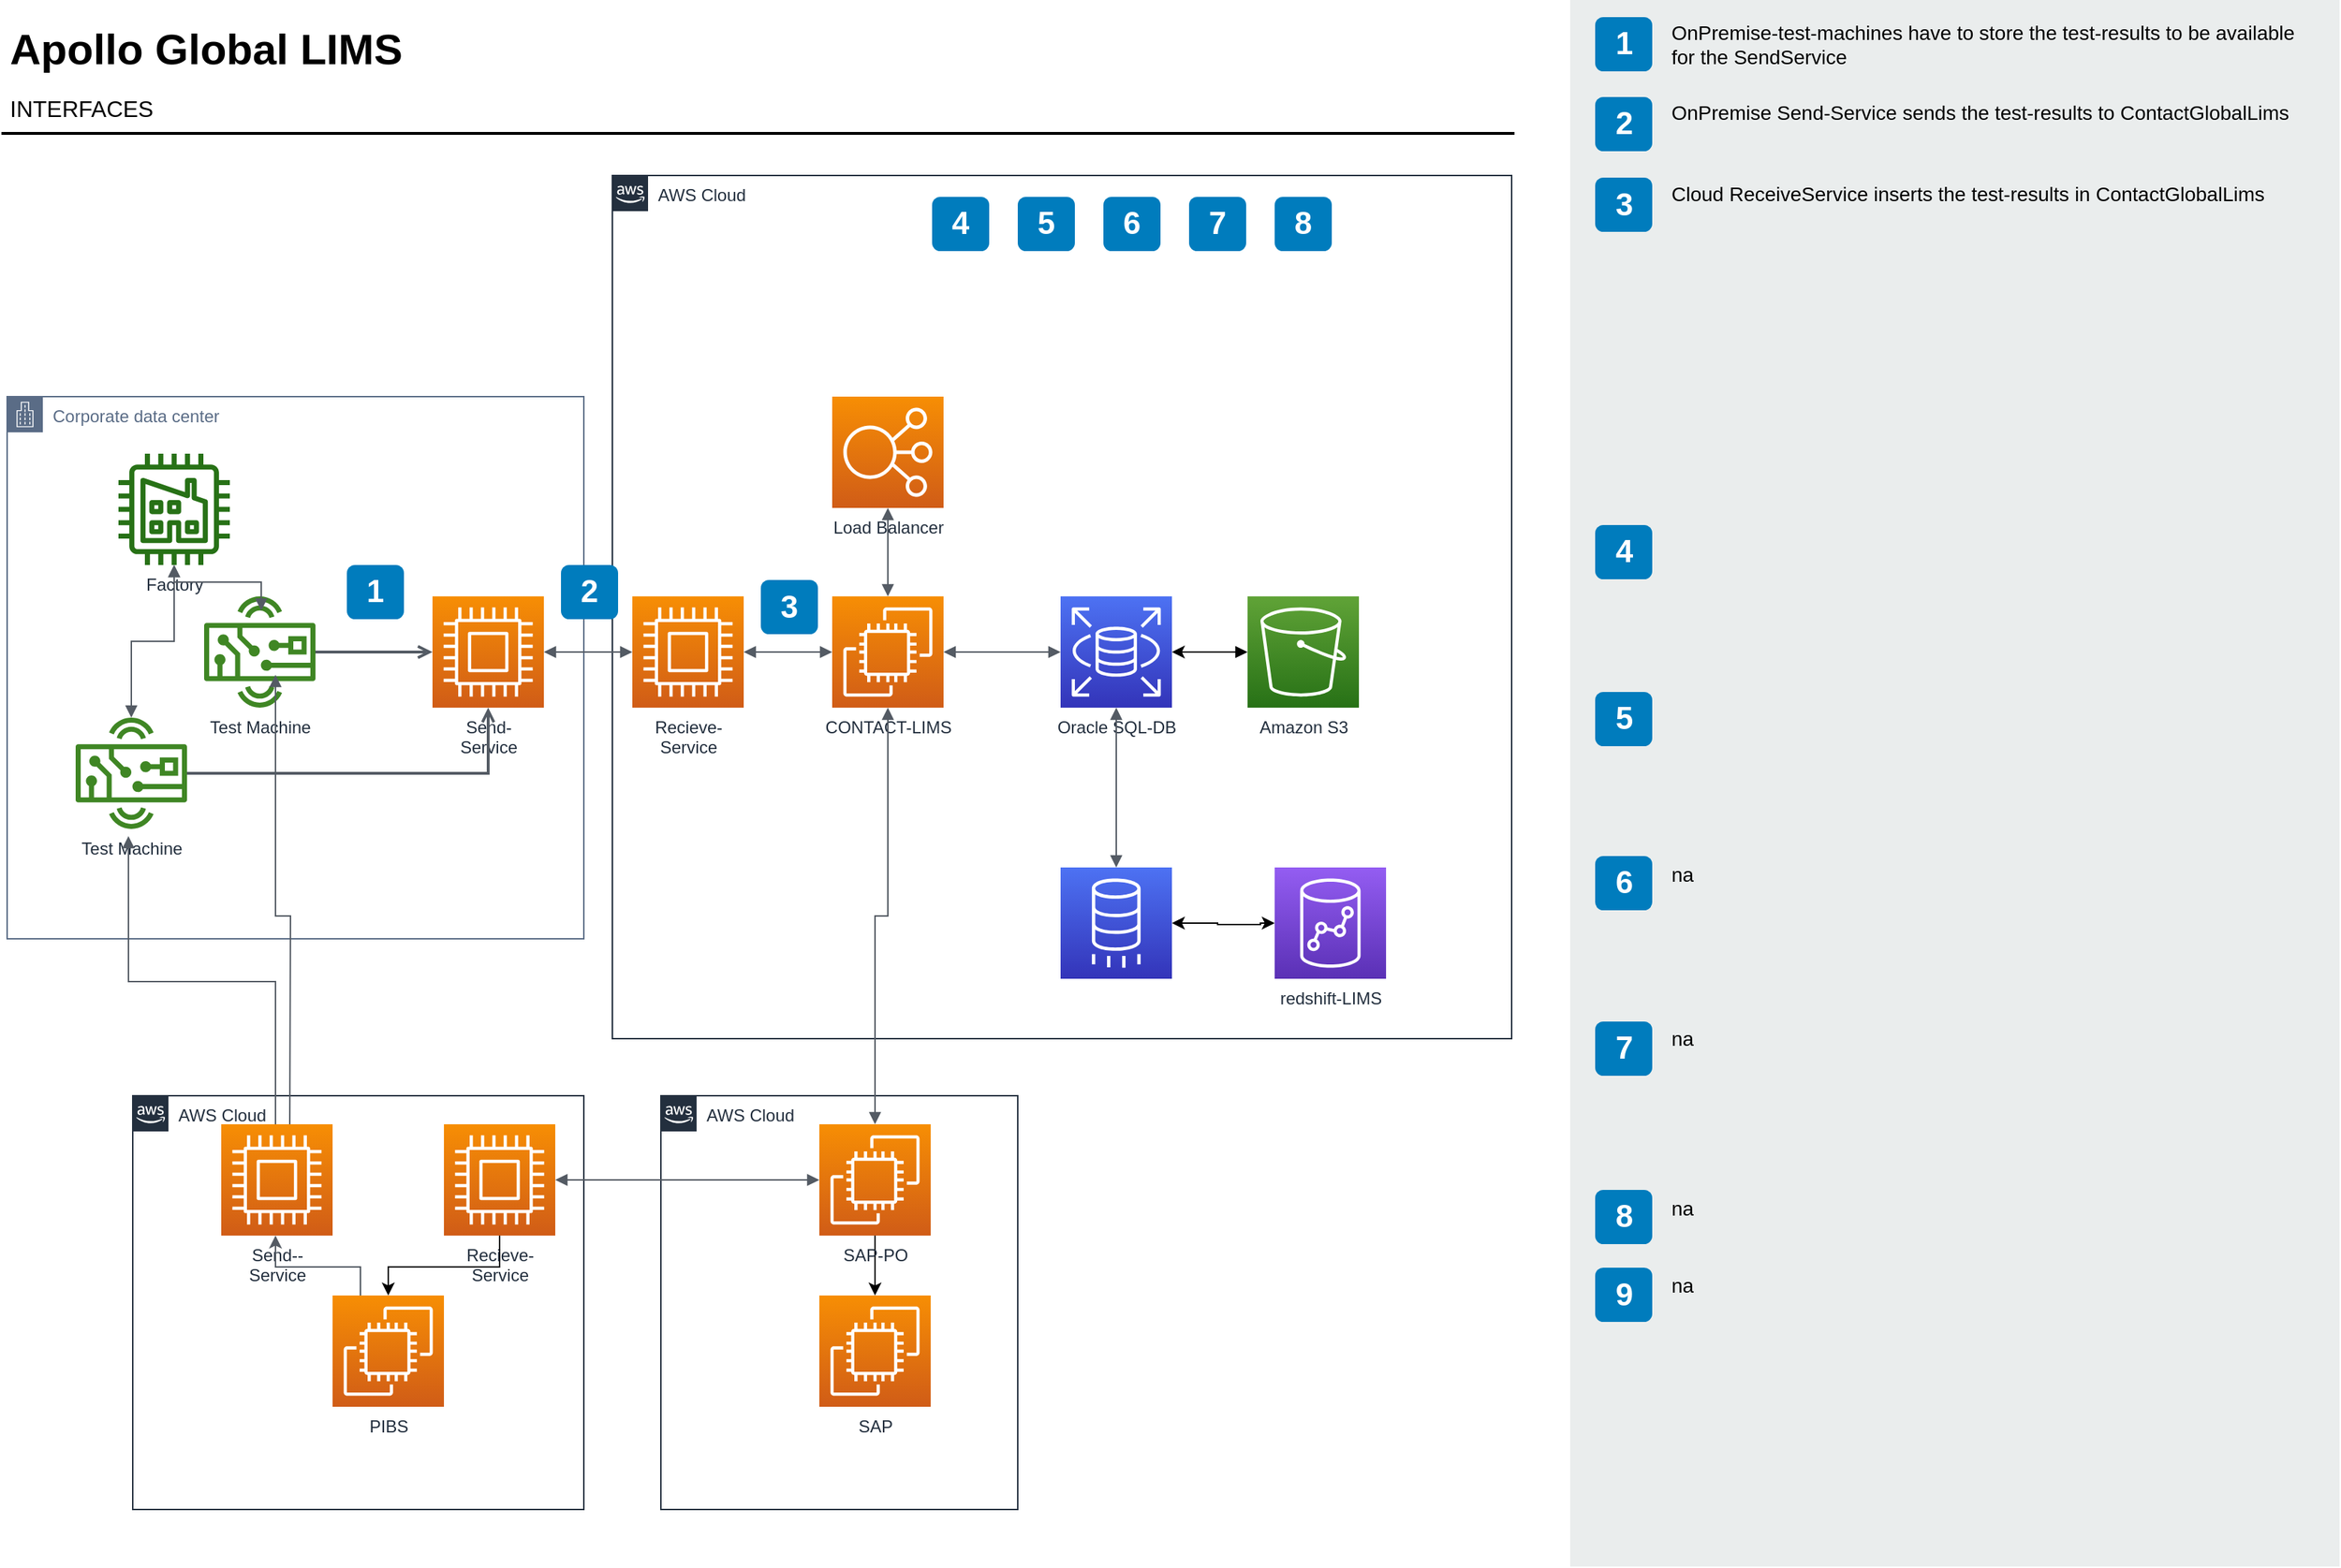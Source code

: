<mxfile version="20.3.0" type="device"><diagram id="Ht1M8jgEwFfnCIfOTk4-" name="Page-1"><mxGraphModel dx="1955" dy="1029" grid="1" gridSize="10" guides="1" tooltips="1" connect="1" arrows="1" fold="1" page="1" pageScale="1" pageWidth="827" pageHeight="1169" math="0" shadow="0"><root><mxCell id="0"/><mxCell id="1" parent="0"/><mxCell id="UEzPUAAOIrF-is8g5C7q-2" value="AWS Cloud" style="points=[[0,0],[0.25,0],[0.5,0],[0.75,0],[1,0],[1,0.25],[1,0.5],[1,0.75],[1,1],[0.75,1],[0.5,1],[0.25,1],[0,1],[0,0.75],[0,0.5],[0,0.25]];outlineConnect=0;gradientColor=none;html=1;whiteSpace=wrap;fontSize=12;fontStyle=0;shape=mxgraph.aws4.group;grIcon=mxgraph.aws4.group_aws_cloud_alt;strokeColor=#232F3E;fillColor=none;verticalAlign=top;align=left;spacingLeft=30;fontColor=#232F3E;dashed=0;container=1;pointerEvents=0;collapsible=0;recursiveResize=0;" parent="1" vertex="1"><mxGeometry x="436" y="175" width="630" height="605" as="geometry"/></mxCell><mxCell id="xBX2Bb6l0033v0HqZiPY-28" value="" style="edgeStyle=orthogonalEdgeStyle;rounded=0;orthogonalLoop=1;jettySize=auto;html=1;startArrow=block;startFill=1;" parent="UEzPUAAOIrF-is8g5C7q-2" source="UEzPUAAOIrF-is8g5C7q-45" target="xBX2Bb6l0033v0HqZiPY-24" edge="1"><mxGeometry relative="1" as="geometry"><mxPoint x="434" y="335" as="sourcePoint"/><Array as="points"/></mxGeometry></mxCell><mxCell id="UEzPUAAOIrF-is8g5C7q-45" value="Amazon S3" style="outlineConnect=0;fontColor=#232F3E;gradientColor=#60A337;gradientDirection=north;fillColor=#277116;strokeColor=#ffffff;dashed=0;verticalLabelPosition=bottom;verticalAlign=top;align=center;html=1;fontSize=12;fontStyle=0;aspect=fixed;shape=mxgraph.aws4.resourceIcon;resIcon=mxgraph.aws4.s3;labelBackgroundColor=#ffffff;" parent="UEzPUAAOIrF-is8g5C7q-2" vertex="1"><mxGeometry x="445" y="295" width="78" height="78" as="geometry"/></mxCell><mxCell id="UEzPUAAOIrF-is8g5C7q-57" value="8" style="rounded=1;whiteSpace=wrap;html=1;fillColor=#007CBD;strokeColor=none;fontColor=#FFFFFF;fontStyle=1;fontSize=22;" parent="UEzPUAAOIrF-is8g5C7q-2" vertex="1"><mxGeometry x="464" y="15" width="40" height="38" as="geometry"/></mxCell><mxCell id="UEzPUAAOIrF-is8g5C7q-52" value="3" style="rounded=1;whiteSpace=wrap;html=1;fillColor=#007CBD;strokeColor=none;fontColor=#FFFFFF;fontStyle=1;fontSize=22;" parent="UEzPUAAOIrF-is8g5C7q-2" vertex="1"><mxGeometry x="104" y="283.5" width="40" height="38" as="geometry"/></mxCell><mxCell id="UEzPUAAOIrF-is8g5C7q-53" value="4" style="rounded=1;whiteSpace=wrap;html=1;fillColor=#007CBD;strokeColor=none;fontColor=#FFFFFF;fontStyle=1;fontSize=22;" parent="UEzPUAAOIrF-is8g5C7q-2" vertex="1"><mxGeometry x="224" y="15" width="40" height="38" as="geometry"/></mxCell><mxCell id="UEzPUAAOIrF-is8g5C7q-54" value="5" style="rounded=1;whiteSpace=wrap;html=1;fillColor=#007CBD;strokeColor=none;fontColor=#FFFFFF;fontStyle=1;fontSize=22;" parent="UEzPUAAOIrF-is8g5C7q-2" vertex="1"><mxGeometry x="284" y="15" width="40" height="38" as="geometry"/></mxCell><mxCell id="UEzPUAAOIrF-is8g5C7q-55" value="6" style="rounded=1;whiteSpace=wrap;html=1;fillColor=#007CBD;strokeColor=none;fontColor=#FFFFFF;fontStyle=1;fontSize=22;" parent="UEzPUAAOIrF-is8g5C7q-2" vertex="1"><mxGeometry x="344" y="15" width="40" height="38" as="geometry"/></mxCell><mxCell id="UEzPUAAOIrF-is8g5C7q-56" value="7" style="rounded=1;whiteSpace=wrap;html=1;fillColor=#007CBD;strokeColor=none;fontColor=#FFFFFF;fontStyle=1;fontSize=22;" parent="UEzPUAAOIrF-is8g5C7q-2" vertex="1"><mxGeometry x="404" y="15" width="40" height="38" as="geometry"/></mxCell><mxCell id="xBX2Bb6l0033v0HqZiPY-6" value="Load Balancer" style="sketch=0;points=[[0,0,0],[0.25,0,0],[0.5,0,0],[0.75,0,0],[1,0,0],[0,1,0],[0.25,1,0],[0.5,1,0],[0.75,1,0],[1,1,0],[0,0.25,0],[0,0.5,0],[0,0.75,0],[1,0.25,0],[1,0.5,0],[1,0.75,0]];outlineConnect=0;fontColor=#232F3E;gradientColor=#F78E04;gradientDirection=north;fillColor=#D05C17;strokeColor=#ffffff;dashed=0;verticalLabelPosition=bottom;verticalAlign=top;align=center;html=1;fontSize=12;fontStyle=0;aspect=fixed;shape=mxgraph.aws4.resourceIcon;resIcon=mxgraph.aws4.elastic_load_balancing;" parent="UEzPUAAOIrF-is8g5C7q-2" vertex="1"><mxGeometry x="154" y="155" width="78" height="78" as="geometry"/></mxCell><mxCell id="xBX2Bb6l0033v0HqZiPY-7" value="CONTACT-LIMS" style="sketch=0;points=[[0,0,0],[0.25,0,0],[0.5,0,0],[0.75,0,0],[1,0,0],[0,1,0],[0.25,1,0],[0.5,1,0],[0.75,1,0],[1,1,0],[0,0.25,0],[0,0.5,0],[0,0.75,0],[1,0.25,0],[1,0.5,0],[1,0.75,0]];outlineConnect=0;fontColor=#232F3E;gradientColor=#F78E04;gradientDirection=north;fillColor=#D05C17;strokeColor=#ffffff;dashed=0;verticalLabelPosition=bottom;verticalAlign=top;align=center;html=1;fontSize=12;fontStyle=0;aspect=fixed;shape=mxgraph.aws4.resourceIcon;resIcon=mxgraph.aws4.ec2;" parent="UEzPUAAOIrF-is8g5C7q-2" vertex="1"><mxGeometry x="154" y="295" width="78" height="78" as="geometry"/></mxCell><mxCell id="xBX2Bb6l0033v0HqZiPY-13" value="" style="edgeStyle=orthogonalEdgeStyle;html=1;endArrow=block;elbow=vertical;startArrow=block;startFill=1;endFill=1;strokeColor=#545B64;rounded=0;exitX=0.5;exitY=0;exitDx=0;exitDy=0;exitPerimeter=0;" parent="UEzPUAAOIrF-is8g5C7q-2" source="xBX2Bb6l0033v0HqZiPY-7" target="xBX2Bb6l0033v0HqZiPY-6" edge="1"><mxGeometry width="100" relative="1" as="geometry"><mxPoint x="114" y="365" as="sourcePoint"/><mxPoint x="214" y="365" as="targetPoint"/></mxGeometry></mxCell><mxCell id="xBX2Bb6l0033v0HqZiPY-24" value="Oracle SQL-DB" style="sketch=0;points=[[0,0,0],[0.25,0,0],[0.5,0,0],[0.75,0,0],[1,0,0],[0,1,0],[0.25,1,0],[0.5,1,0],[0.75,1,0],[1,1,0],[0,0.25,0],[0,0.5,0],[0,0.75,0],[1,0.25,0],[1,0.5,0],[1,0.75,0]];outlineConnect=0;fontColor=#232F3E;gradientColor=#4D72F3;gradientDirection=north;fillColor=#3334B9;strokeColor=#ffffff;dashed=0;verticalLabelPosition=bottom;verticalAlign=top;align=center;html=1;fontSize=12;fontStyle=0;aspect=fixed;shape=mxgraph.aws4.resourceIcon;resIcon=mxgraph.aws4.rds;" parent="UEzPUAAOIrF-is8g5C7q-2" vertex="1"><mxGeometry x="314" y="295" width="78" height="78" as="geometry"/></mxCell><mxCell id="xBX2Bb6l0033v0HqZiPY-25" value="" style="edgeStyle=orthogonalEdgeStyle;html=1;endArrow=block;elbow=vertical;startArrow=block;startFill=1;endFill=1;strokeColor=#545B64;rounded=0;" parent="UEzPUAAOIrF-is8g5C7q-2" source="xBX2Bb6l0033v0HqZiPY-7" target="xBX2Bb6l0033v0HqZiPY-24" edge="1"><mxGeometry width="100" relative="1" as="geometry"><mxPoint x="114" y="365" as="sourcePoint"/><mxPoint x="214" y="365" as="targetPoint"/></mxGeometry></mxCell><mxCell id="xBX2Bb6l0033v0HqZiPY-30" value="Recieve-&lt;br&gt;Service" style="sketch=0;points=[[0,0,0],[0.25,0,0],[0.5,0,0],[0.75,0,0],[1,0,0],[0,1,0],[0.25,1,0],[0.5,1,0],[0.75,1,0],[1,1,0],[0,0.25,0],[0,0.5,0],[0,0.75,0],[1,0.25,0],[1,0.5,0],[1,0.75,0]];outlineConnect=0;fontColor=#232F3E;gradientColor=#F78E04;gradientDirection=north;fillColor=#D05C17;strokeColor=#ffffff;dashed=0;verticalLabelPosition=bottom;verticalAlign=top;align=center;html=1;fontSize=12;fontStyle=0;aspect=fixed;shape=mxgraph.aws4.resourceIcon;resIcon=mxgraph.aws4.compute;" parent="UEzPUAAOIrF-is8g5C7q-2" vertex="1"><mxGeometry x="14" y="295" width="78" height="78" as="geometry"/></mxCell><mxCell id="xBX2Bb6l0033v0HqZiPY-31" value="" style="edgeStyle=orthogonalEdgeStyle;html=1;endArrow=block;elbow=vertical;startArrow=block;startFill=1;endFill=1;strokeColor=#545B64;rounded=0;entryX=0;entryY=0.5;entryDx=0;entryDy=0;entryPerimeter=0;" parent="UEzPUAAOIrF-is8g5C7q-2" edge="1" target="xBX2Bb6l0033v0HqZiPY-7" source="xBX2Bb6l0033v0HqZiPY-30"><mxGeometry width="100" relative="1" as="geometry"><mxPoint x="114" y="335" as="sourcePoint"/><mxPoint x="144" y="335" as="targetPoint"/></mxGeometry></mxCell><mxCell id="xBX2Bb6l0033v0HqZiPY-22" value="" style="sketch=0;points=[[0,0,0],[0.25,0,0],[0.5,0,0],[0.75,0,0],[1,0,0],[0,1,0],[0.25,1,0],[0.5,1,0],[0.75,1,0],[1,1,0],[0,0.25,0],[0,0.5,0],[0,0.75,0],[1,0.25,0],[1,0.5,0],[1,0.75,0]];outlineConnect=0;fontColor=#232F3E;gradientColor=#4D72F3;gradientDirection=north;fillColor=#3334B9;strokeColor=#ffffff;dashed=0;verticalLabelPosition=bottom;verticalAlign=top;align=center;html=1;fontSize=12;fontStyle=0;aspect=fixed;shape=mxgraph.aws4.resourceIcon;resIcon=mxgraph.aws4.database_migration_service;" parent="UEzPUAAOIrF-is8g5C7q-2" vertex="1"><mxGeometry x="314" y="485" width="78" height="78" as="geometry"/></mxCell><mxCell id="xBX2Bb6l0033v0HqZiPY-29" value="" style="edgeStyle=orthogonalEdgeStyle;html=1;endArrow=block;elbow=vertical;startArrow=block;startFill=1;endFill=1;strokeColor=#545B64;rounded=0;entryX=0.5;entryY=0;entryDx=0;entryDy=0;entryPerimeter=0;exitX=0.5;exitY=1;exitDx=0;exitDy=0;exitPerimeter=0;" parent="UEzPUAAOIrF-is8g5C7q-2" source="xBX2Bb6l0033v0HqZiPY-24" target="xBX2Bb6l0033v0HqZiPY-22" edge="1"><mxGeometry width="100" relative="1" as="geometry"><mxPoint x="354" y="365" as="sourcePoint"/><mxPoint x="454" y="365" as="targetPoint"/><Array as="points"/></mxGeometry></mxCell><mxCell id="xBX2Bb6l0033v0HqZiPY-23" value="redshift-LIMS" style="sketch=0;points=[[0,0,0],[0.25,0,0],[0.5,0,0],[0.75,0,0],[1,0,0],[0,1,0],[0.25,1,0],[0.5,1,0],[0.75,1,0],[1,1,0],[0,0.25,0],[0,0.5,0],[0,0.75,0],[1,0.25,0],[1,0.5,0],[1,0.75,0]];outlineConnect=0;fontColor=#232F3E;gradientColor=#945DF2;gradientDirection=north;fillColor=#5A30B5;strokeColor=#ffffff;dashed=0;verticalLabelPosition=bottom;verticalAlign=top;align=center;html=1;fontSize=12;fontStyle=0;aspect=fixed;shape=mxgraph.aws4.resourceIcon;resIcon=mxgraph.aws4.redshift;" parent="UEzPUAAOIrF-is8g5C7q-2" vertex="1"><mxGeometry x="464" y="485" width="78" height="78" as="geometry"/></mxCell><mxCell id="xBX2Bb6l0033v0HqZiPY-20" value="" style="edgeStyle=orthogonalEdgeStyle;rounded=0;orthogonalLoop=1;jettySize=auto;html=1;exitX=1;exitY=0.5;exitDx=0;exitDy=0;exitPerimeter=0;entryX=0;entryY=0.5;entryDx=0;entryDy=0;entryPerimeter=0;startArrow=classic;startFill=1;" parent="UEzPUAAOIrF-is8g5C7q-2" source="xBX2Bb6l0033v0HqZiPY-22" target="xBX2Bb6l0033v0HqZiPY-23" edge="1"><mxGeometry relative="1" as="geometry"><Array as="points"><mxPoint x="424" y="524"/><mxPoint x="424" y="525"/><mxPoint x="454" y="525"/><mxPoint x="454" y="524"/></Array><mxPoint x="503" y="783" as="sourcePoint"/><mxPoint x="494" y="825" as="targetPoint"/></mxGeometry></mxCell><mxCell id="UEzPUAAOIrF-is8g5C7q-1" value="Corporate data center" style="points=[[0,0],[0.25,0],[0.5,0],[0.75,0],[1,0],[1,0.25],[1,0.5],[1,0.75],[1,1],[0.75,1],[0.5,1],[0.25,1],[0,1],[0,0.75],[0,0.5],[0,0.25]];outlineConnect=0;gradientColor=none;html=1;whiteSpace=wrap;fontSize=12;fontStyle=0;shape=mxgraph.aws4.group;grIcon=mxgraph.aws4.group_corporate_data_center;strokeColor=#5A6C86;fillColor=none;verticalAlign=top;align=left;spacingLeft=30;fontColor=#5A6C86;dashed=0;container=1;pointerEvents=0;collapsible=0;recursiveResize=0;" parent="1" vertex="1"><mxGeometry x="12" y="330" width="404" height="380" as="geometry"/></mxCell><mxCell id="xBX2Bb6l0033v0HqZiPY-9" value="Test Machine" style="sketch=0;outlineConnect=0;fontColor=#232F3E;gradientColor=none;fillColor=#3F8624;strokeColor=none;dashed=0;verticalLabelPosition=bottom;verticalAlign=top;align=center;html=1;fontSize=12;fontStyle=0;aspect=fixed;pointerEvents=1;shape=mxgraph.aws4.hardware_board;" parent="UEzPUAAOIrF-is8g5C7q-1" vertex="1"><mxGeometry x="48" y="225" width="78" height="78" as="geometry"/></mxCell><mxCell id="UEzPUAAOIrF-is8g5C7q-6" value="Factory" style="outlineConnect=0;fontColor=#232F3E;gradientColor=none;fillColor=#277116;strokeColor=none;dashed=0;verticalLabelPosition=bottom;verticalAlign=top;align=center;html=1;fontSize=12;fontStyle=0;aspect=fixed;pointerEvents=1;shape=mxgraph.aws4.factory;" parent="UEzPUAAOIrF-is8g5C7q-1" vertex="1"><mxGeometry x="78.0" y="40.0" width="78" height="78" as="geometry"/></mxCell><mxCell id="xBX2Bb6l0033v0HqZiPY-11" value="" style="edgeStyle=orthogonalEdgeStyle;html=1;endArrow=block;elbow=vertical;startArrow=block;startFill=1;endFill=1;strokeColor=#545B64;rounded=0;" parent="UEzPUAAOIrF-is8g5C7q-1" source="UEzPUAAOIrF-is8g5C7q-6" target="xBX2Bb6l0033v0HqZiPY-9" edge="1"><mxGeometry width="100" relative="1" as="geometry"><mxPoint x="-32" y="275" as="sourcePoint"/><mxPoint x="68" y="275" as="targetPoint"/></mxGeometry></mxCell><mxCell id="xBX2Bb6l0033v0HqZiPY-12" value="Test Machine" style="sketch=0;outlineConnect=0;fontColor=#232F3E;gradientColor=none;fillColor=#3F8624;strokeColor=none;dashed=0;verticalLabelPosition=bottom;verticalAlign=top;align=center;html=1;fontSize=12;fontStyle=0;aspect=fixed;pointerEvents=1;shape=mxgraph.aws4.hardware_board;" parent="UEzPUAAOIrF-is8g5C7q-1" vertex="1"><mxGeometry x="138" y="140" width="78" height="78" as="geometry"/></mxCell><mxCell id="xBX2Bb6l0033v0HqZiPY-14" value="" style="edgeStyle=orthogonalEdgeStyle;html=1;endArrow=block;elbow=vertical;startArrow=block;startFill=1;endFill=1;strokeColor=#545B64;rounded=0;entryX=0.513;entryY=0.128;entryDx=0;entryDy=0;entryPerimeter=0;" parent="UEzPUAAOIrF-is8g5C7q-1" source="UEzPUAAOIrF-is8g5C7q-6" target="xBX2Bb6l0033v0HqZiPY-12" edge="1"><mxGeometry width="100" relative="1" as="geometry"><mxPoint x="-2" y="245" as="sourcePoint"/><mxPoint x="78" y="255" as="targetPoint"/><Array as="points"><mxPoint x="117" y="130"/></Array></mxGeometry></mxCell><mxCell id="xBX2Bb6l0033v0HqZiPY-36" value="Send-&lt;br&gt;Service" style="sketch=0;points=[[0,0,0],[0.25,0,0],[0.5,0,0],[0.75,0,0],[1,0,0],[0,1,0],[0.25,1,0],[0.5,1,0],[0.75,1,0],[1,1,0],[0,0.25,0],[0,0.5,0],[0,0.75,0],[1,0.25,0],[1,0.5,0],[1,0.75,0]];outlineConnect=0;fontColor=#232F3E;gradientColor=#F78E04;gradientDirection=north;fillColor=#D05C17;strokeColor=#ffffff;dashed=0;verticalLabelPosition=bottom;verticalAlign=top;align=center;html=1;fontSize=12;fontStyle=0;aspect=fixed;shape=mxgraph.aws4.resourceIcon;resIcon=mxgraph.aws4.compute;" parent="UEzPUAAOIrF-is8g5C7q-1" vertex="1"><mxGeometry x="298" y="140" width="78" height="78" as="geometry"/></mxCell><mxCell id="xBX2Bb6l0033v0HqZiPY-1" style="edgeStyle=orthogonalEdgeStyle;rounded=0;orthogonalLoop=1;jettySize=auto;html=1;endArrow=open;endFill=0;strokeWidth=2;strokeColor=#545B64;startArrow=none;" parent="UEzPUAAOIrF-is8g5C7q-1" source="xBX2Bb6l0033v0HqZiPY-12" target="xBX2Bb6l0033v0HqZiPY-36" edge="1"><mxGeometry relative="1" as="geometry"><mxPoint x="256" y="299" as="sourcePoint"/><mxPoint x="458" y="90" as="targetPoint"/><Array as="points"/></mxGeometry></mxCell><mxCell id="UEzPUAAOIrF-is8g5C7q-59" style="edgeStyle=orthogonalEdgeStyle;rounded=0;orthogonalLoop=1;jettySize=auto;html=1;endArrow=open;endFill=0;strokeWidth=2;strokeColor=#545B64;startArrow=none;entryX=0.5;entryY=1;entryDx=0;entryDy=0;entryPerimeter=0;" parent="UEzPUAAOIrF-is8g5C7q-1" source="xBX2Bb6l0033v0HqZiPY-9" target="xBX2Bb6l0033v0HqZiPY-36" edge="1"><mxGeometry relative="1" as="geometry"><mxPoint x="217" y="260" as="targetPoint"/></mxGeometry></mxCell><mxCell id="-QjtrjUzRDEMRZ5MF8oH-9" value="1" style="rounded=1;whiteSpace=wrap;html=1;fillColor=#007CBD;strokeColor=none;fontColor=#FFFFFF;fontStyle=1;fontSize=22;" parent="UEzPUAAOIrF-is8g5C7q-1" vertex="1"><mxGeometry x="238" y="118" width="40" height="38" as="geometry"/></mxCell><mxCell id="-QjtrjUzRDEMRZ5MF8oH-47" value="Apollo Global LIMS" style="text;html=1;resizable=0;points=[];autosize=1;align=left;verticalAlign=top;spacingTop=-4;fontSize=30;fontStyle=1" parent="1" vertex="1"><mxGeometry x="12" y="65.5" width="300" height="40" as="geometry"/></mxCell><mxCell id="-QjtrjUzRDEMRZ5MF8oH-48" value="INTERFACES" style="text;html=1;resizable=0;points=[];autosize=1;align=left;verticalAlign=top;spacingTop=-4;fontSize=16" parent="1" vertex="1"><mxGeometry x="12" y="115.5" width="120" height="30" as="geometry"/></mxCell><mxCell id="SCVMTBWpLvtzJIhz15lM-1" value="" style="line;strokeWidth=2;html=1;fontSize=14;" parent="1" vertex="1"><mxGeometry x="8" y="140.5" width="1060" height="10" as="geometry"/></mxCell><mxCell id="7OVz4w7n9kzEPWy-4BBC-3" value="" style="rounded=0;whiteSpace=wrap;html=1;fillColor=#EAEDED;fontSize=22;fontColor=#FFFFFF;strokeColor=none;labelBackgroundColor=none;" parent="1" vertex="1"><mxGeometry x="1107" y="52" width="539" height="1098" as="geometry"/></mxCell><mxCell id="7OVz4w7n9kzEPWy-4BBC-4" value="1" style="rounded=1;whiteSpace=wrap;html=1;fillColor=#007CBD;strokeColor=none;fontColor=#FFFFFF;fontStyle=1;fontSize=22;labelBackgroundColor=none;" parent="1" vertex="1"><mxGeometry x="1124.5" y="64" width="40" height="38" as="geometry"/></mxCell><mxCell id="7OVz4w7n9kzEPWy-4BBC-5" value="2" style="rounded=1;whiteSpace=wrap;html=1;fillColor=#007CBD;strokeColor=none;fontColor=#FFFFFF;fontStyle=1;fontSize=22;labelBackgroundColor=none;" parent="1" vertex="1"><mxGeometry x="1124.5" y="120" width="40" height="38" as="geometry"/></mxCell><mxCell id="7OVz4w7n9kzEPWy-4BBC-6" value="3" style="rounded=1;whiteSpace=wrap;html=1;fillColor=#007CBD;strokeColor=none;fontColor=#FFFFFF;fontStyle=1;fontSize=22;labelBackgroundColor=none;" parent="1" vertex="1"><mxGeometry x="1124.5" y="176.5" width="40" height="38" as="geometry"/></mxCell><mxCell id="7OVz4w7n9kzEPWy-4BBC-7" value="4" style="rounded=1;whiteSpace=wrap;html=1;fillColor=#007CBD;strokeColor=none;fontColor=#FFFFFF;fontStyle=1;fontSize=22;labelBackgroundColor=none;" parent="1" vertex="1"><mxGeometry x="1124.5" y="420" width="40" height="38" as="geometry"/></mxCell><mxCell id="7OVz4w7n9kzEPWy-4BBC-8" value="5" style="rounded=1;whiteSpace=wrap;html=1;fillColor=#007CBD;strokeColor=none;fontColor=#FFFFFF;fontStyle=1;fontSize=22;labelBackgroundColor=none;" parent="1" vertex="1"><mxGeometry x="1124.5" y="537" width="40" height="38" as="geometry"/></mxCell><mxCell id="7OVz4w7n9kzEPWy-4BBC-9" value="6" style="rounded=1;whiteSpace=wrap;html=1;fillColor=#007CBD;strokeColor=none;fontColor=#FFFFFF;fontStyle=1;fontSize=22;labelBackgroundColor=none;" parent="1" vertex="1"><mxGeometry x="1124.5" y="652" width="40" height="38" as="geometry"/></mxCell><mxCell id="7OVz4w7n9kzEPWy-4BBC-10" value="7" style="rounded=1;whiteSpace=wrap;html=1;fillColor=#007CBD;strokeColor=none;fontColor=#FFFFFF;fontStyle=1;fontSize=22;labelBackgroundColor=none;" parent="1" vertex="1"><mxGeometry x="1124.5" y="768" width="40" height="38" as="geometry"/></mxCell><mxCell id="7OVz4w7n9kzEPWy-4BBC-11" value="8" style="rounded=1;whiteSpace=wrap;html=1;fillColor=#007CBD;strokeColor=none;fontColor=#FFFFFF;fontStyle=1;fontSize=22;labelBackgroundColor=none;" parent="1" vertex="1"><mxGeometry x="1124.5" y="886" width="40" height="38" as="geometry"/></mxCell><mxCell id="7OVz4w7n9kzEPWy-4BBC-13" value="OnPremise-test-machines have to store the test-results to be available for the SendService" style="text;html=1;align=left;verticalAlign=top;spacingTop=-4;fontSize=14;labelBackgroundColor=none;whiteSpace=wrap;" parent="1" vertex="1"><mxGeometry x="1176" y="63.5" width="449" height="56.5" as="geometry"/></mxCell><mxCell id="7OVz4w7n9kzEPWy-4BBC-18" value="&lt;span&gt;na&lt;/span&gt;" style="text;html=1;align=left;verticalAlign=top;spacingTop=-4;fontSize=14;labelBackgroundColor=none;whiteSpace=wrap;" parent="1" vertex="1"><mxGeometry x="1175.5" y="653.5" width="450" height="46.5" as="geometry"/></mxCell><mxCell id="7OVz4w7n9kzEPWy-4BBC-19" value="&lt;span&gt;na&lt;/span&gt;" style="text;html=1;align=left;verticalAlign=top;spacingTop=-4;fontSize=14;labelBackgroundColor=none;whiteSpace=wrap;" parent="1" vertex="1"><mxGeometry x="1176" y="768.5" width="449" height="41.5" as="geometry"/></mxCell><mxCell id="7OVz4w7n9kzEPWy-4BBC-20" value="na" style="text;html=1;align=left;verticalAlign=top;spacingTop=-4;fontSize=14;labelBackgroundColor=none;whiteSpace=wrap;" parent="1" vertex="1"><mxGeometry x="1176" y="887.5" width="449" height="52.5" as="geometry"/></mxCell><mxCell id="UEzPUAAOIrF-is8g5C7q-37" value="9" style="rounded=1;whiteSpace=wrap;html=1;fillColor=#007CBD;strokeColor=none;fontColor=#FFFFFF;fontStyle=1;fontSize=22;labelBackgroundColor=none;" parent="1" vertex="1"><mxGeometry x="1124.5" y="940.5" width="40" height="38" as="geometry"/></mxCell><mxCell id="UEzPUAAOIrF-is8g5C7q-38" value="na" style="text;html=1;align=left;verticalAlign=top;spacingTop=-4;fontSize=14;labelBackgroundColor=none;whiteSpace=wrap;" parent="1" vertex="1"><mxGeometry x="1176" y="942" width="449" height="47.5" as="geometry"/></mxCell><mxCell id="xBX2Bb6l0033v0HqZiPY-3" value="AWS Cloud" style="points=[[0,0],[0.25,0],[0.5,0],[0.75,0],[1,0],[1,0.25],[1,0.5],[1,0.75],[1,1],[0.75,1],[0.5,1],[0.25,1],[0,1],[0,0.75],[0,0.5],[0,0.25]];outlineConnect=0;gradientColor=none;html=1;whiteSpace=wrap;fontSize=12;fontStyle=0;shape=mxgraph.aws4.group;grIcon=mxgraph.aws4.group_aws_cloud_alt;strokeColor=#232F3E;fillColor=none;verticalAlign=top;align=left;spacingLeft=30;fontColor=#232F3E;dashed=0;container=1;pointerEvents=0;collapsible=0;recursiveResize=0;" parent="1" vertex="1"><mxGeometry x="470" y="820" width="250" height="290" as="geometry"/></mxCell><mxCell id="xBX2Bb6l0033v0HqZiPY-15" value="SAP" style="sketch=0;points=[[0,0,0],[0.25,0,0],[0.5,0,0],[0.75,0,0],[1,0,0],[0,1,0],[0.25,1,0],[0.5,1,0],[0.75,1,0],[1,1,0],[0,0.25,0],[0,0.5,0],[0,0.75,0],[1,0.25,0],[1,0.5,0],[1,0.75,0]];outlineConnect=0;fontColor=#232F3E;gradientColor=#F78E04;gradientDirection=north;fillColor=#D05C17;strokeColor=#ffffff;dashed=0;verticalLabelPosition=bottom;verticalAlign=top;align=center;html=1;fontSize=12;fontStyle=0;aspect=fixed;shape=mxgraph.aws4.resourceIcon;resIcon=mxgraph.aws4.ec2;" parent="xBX2Bb6l0033v0HqZiPY-3" vertex="1"><mxGeometry x="111" y="140" width="78" height="78" as="geometry"/></mxCell><mxCell id="xBX2Bb6l0033v0HqZiPY-17" value="" style="edgeStyle=orthogonalEdgeStyle;rounded=0;orthogonalLoop=1;jettySize=auto;html=1;entryX=0.5;entryY=0;entryDx=0;entryDy=0;entryPerimeter=0;exitX=0.5;exitY=1;exitDx=0;exitDy=0;exitPerimeter=0;" parent="xBX2Bb6l0033v0HqZiPY-3" source="xBX2Bb6l0033v0HqZiPY-16" target="xBX2Bb6l0033v0HqZiPY-15" edge="1"><mxGeometry relative="1" as="geometry"><Array as="points"><mxPoint x="150" y="130"/><mxPoint x="150" y="130"/></Array></mxGeometry></mxCell><mxCell id="xBX2Bb6l0033v0HqZiPY-16" value="SAP-PO" style="sketch=0;points=[[0,0,0],[0.25,0,0],[0.5,0,0],[0.75,0,0],[1,0,0],[0,1,0],[0.25,1,0],[0.5,1,0],[0.75,1,0],[1,1,0],[0,0.25,0],[0,0.5,0],[0,0.75,0],[1,0.25,0],[1,0.5,0],[1,0.75,0]];outlineConnect=0;fontColor=#232F3E;gradientColor=#F78E04;gradientDirection=north;fillColor=#D05C17;strokeColor=#ffffff;dashed=0;verticalLabelPosition=bottom;verticalAlign=top;align=center;html=1;fontSize=12;fontStyle=0;aspect=fixed;shape=mxgraph.aws4.resourceIcon;resIcon=mxgraph.aws4.ec2;" parent="xBX2Bb6l0033v0HqZiPY-3" vertex="1"><mxGeometry x="111" y="20" width="78" height="78" as="geometry"/></mxCell><mxCell id="xBX2Bb6l0033v0HqZiPY-10" value="" style="edgeStyle=orthogonalEdgeStyle;html=1;endArrow=block;elbow=vertical;startArrow=block;startFill=1;endFill=1;strokeColor=#545B64;rounded=0;exitX=0.5;exitY=0;exitDx=0;exitDy=0;exitPerimeter=0;entryX=0.5;entryY=1;entryDx=0;entryDy=0;entryPerimeter=0;" parent="1" source="xBX2Bb6l0033v0HqZiPY-16" target="xBX2Bb6l0033v0HqZiPY-7" edge="1"><mxGeometry width="100" relative="1" as="geometry"><mxPoint x="550" y="540" as="sourcePoint"/><mxPoint x="650" y="540" as="targetPoint"/></mxGeometry></mxCell><mxCell id="xBX2Bb6l0033v0HqZiPY-32" value="AWS Cloud" style="points=[[0,0],[0.25,0],[0.5,0],[0.75,0],[1,0],[1,0.25],[1,0.5],[1,0.75],[1,1],[0.75,1],[0.5,1],[0.25,1],[0,1],[0,0.75],[0,0.5],[0,0.25]];outlineConnect=0;gradientColor=none;html=1;whiteSpace=wrap;fontSize=12;fontStyle=0;shape=mxgraph.aws4.group;grIcon=mxgraph.aws4.group_aws_cloud_alt;strokeColor=#232F3E;fillColor=none;verticalAlign=top;align=left;spacingLeft=30;fontColor=#232F3E;dashed=0;container=1;pointerEvents=0;collapsible=0;recursiveResize=0;" parent="1" vertex="1"><mxGeometry x="100" y="820" width="316" height="290" as="geometry"/></mxCell><mxCell id="xBX2Bb6l0033v0HqZiPY-33" value="PIBS" style="sketch=0;points=[[0,0,0],[0.25,0,0],[0.5,0,0],[0.75,0,0],[1,0,0],[0,1,0],[0.25,1,0],[0.5,1,0],[0.75,1,0],[1,1,0],[0,0.25,0],[0,0.5,0],[0,0.75,0],[1,0.25,0],[1,0.5,0],[1,0.75,0]];outlineConnect=0;fontColor=#232F3E;gradientColor=#F78E04;gradientDirection=north;fillColor=#D05C17;strokeColor=#ffffff;dashed=0;verticalLabelPosition=bottom;verticalAlign=top;align=center;html=1;fontSize=12;fontStyle=0;aspect=fixed;shape=mxgraph.aws4.resourceIcon;resIcon=mxgraph.aws4.ec2;" parent="xBX2Bb6l0033v0HqZiPY-32" vertex="1"><mxGeometry x="140" y="140" width="78" height="78" as="geometry"/></mxCell><mxCell id="xBX2Bb6l0033v0HqZiPY-34" value="" style="edgeStyle=orthogonalEdgeStyle;rounded=0;orthogonalLoop=1;jettySize=auto;html=1;entryX=0.5;entryY=0;entryDx=0;entryDy=0;entryPerimeter=0;exitX=0.5;exitY=1;exitDx=0;exitDy=0;exitPerimeter=0;" parent="xBX2Bb6l0033v0HqZiPY-32" source="xBX2Bb6l0033v0HqZiPY-38" target="xBX2Bb6l0033v0HqZiPY-33" edge="1"><mxGeometry relative="1" as="geometry"><Array as="points"><mxPoint x="257" y="120"/><mxPoint x="179" y="120"/></Array><mxPoint x="179" y="98" as="sourcePoint"/></mxGeometry></mxCell><mxCell id="xBX2Bb6l0033v0HqZiPY-38" value="Recieve-&lt;br&gt;Service" style="sketch=0;points=[[0,0,0],[0.25,0,0],[0.5,0,0],[0.75,0,0],[1,0,0],[0,1,0],[0.25,1,0],[0.5,1,0],[0.75,1,0],[1,1,0],[0,0.25,0],[0,0.5,0],[0,0.75,0],[1,0.25,0],[1,0.5,0],[1,0.75,0]];outlineConnect=0;fontColor=#232F3E;gradientColor=#F78E04;gradientDirection=north;fillColor=#D05C17;strokeColor=#ffffff;dashed=0;verticalLabelPosition=bottom;verticalAlign=top;align=center;html=1;fontSize=12;fontStyle=0;aspect=fixed;shape=mxgraph.aws4.resourceIcon;resIcon=mxgraph.aws4.compute;" parent="xBX2Bb6l0033v0HqZiPY-32" vertex="1"><mxGeometry x="218" y="20" width="78" height="78" as="geometry"/></mxCell><mxCell id="xBX2Bb6l0033v0HqZiPY-39" value="Send--&lt;br&gt;Service" style="sketch=0;points=[[0,0,0],[0.25,0,0],[0.5,0,0],[0.75,0,0],[1,0,0],[0,1,0],[0.25,1,0],[0.5,1,0],[0.75,1,0],[1,1,0],[0,0.25,0],[0,0.5,0],[0,0.75,0],[1,0.25,0],[1,0.5,0],[1,0.75,0]];outlineConnect=0;fontColor=#232F3E;gradientColor=#F78E04;gradientDirection=north;fillColor=#D05C17;strokeColor=#ffffff;dashed=0;verticalLabelPosition=bottom;verticalAlign=top;align=center;html=1;fontSize=12;fontStyle=0;aspect=fixed;shape=mxgraph.aws4.resourceIcon;resIcon=mxgraph.aws4.compute;" parent="xBX2Bb6l0033v0HqZiPY-32" vertex="1"><mxGeometry x="62" y="20" width="78" height="78" as="geometry"/></mxCell><mxCell id="xBX2Bb6l0033v0HqZiPY-41" value="" style="edgeStyle=orthogonalEdgeStyle;html=1;endArrow=block;elbow=vertical;startArrow=none;endFill=1;strokeColor=#545B64;rounded=0;entryX=0.474;entryY=1.064;entryDx=0;entryDy=0;entryPerimeter=0;" parent="xBX2Bb6l0033v0HqZiPY-32" target="xBX2Bb6l0033v0HqZiPY-9" edge="1"><mxGeometry width="100" relative="1" as="geometry"><mxPoint x="100" y="20" as="sourcePoint"/><mxPoint x="200" y="20" as="targetPoint"/><Array as="points"><mxPoint x="100" y="-80"/><mxPoint x="-3" y="-80"/></Array></mxGeometry></mxCell><mxCell id="xBX2Bb6l0033v0HqZiPY-42" value="" style="edgeStyle=orthogonalEdgeStyle;html=1;endArrow=block;elbow=vertical;startArrow=none;endFill=1;strokeColor=#545B64;rounded=0;entryX=0.641;entryY=0.705;entryDx=0;entryDy=0;entryPerimeter=0;" parent="xBX2Bb6l0033v0HqZiPY-32" target="xBX2Bb6l0033v0HqZiPY-12" edge="1"><mxGeometry width="100" relative="1" as="geometry"><mxPoint x="110" y="20" as="sourcePoint"/><mxPoint x="210" y="20" as="targetPoint"/></mxGeometry></mxCell><mxCell id="xBX2Bb6l0033v0HqZiPY-43" value="" style="edgeStyle=orthogonalEdgeStyle;html=1;endArrow=none;elbow=vertical;startArrow=classic;startFill=1;endFill=0;strokeColor=#545B64;rounded=0;entryX=0.25;entryY=0;entryDx=0;entryDy=0;entryPerimeter=0;" parent="xBX2Bb6l0033v0HqZiPY-32" source="xBX2Bb6l0033v0HqZiPY-39" target="xBX2Bb6l0033v0HqZiPY-33" edge="1"><mxGeometry width="100" relative="1" as="geometry"><mxPoint x="100" y="90" as="sourcePoint"/><mxPoint x="200" y="90" as="targetPoint"/><Array as="points"><mxPoint x="100" y="120"/><mxPoint x="160" y="120"/></Array></mxGeometry></mxCell><mxCell id="xBX2Bb6l0033v0HqZiPY-37" value="" style="edgeStyle=orthogonalEdgeStyle;html=1;endArrow=block;elbow=vertical;startArrow=block;startFill=1;endFill=1;strokeColor=#545B64;rounded=0;" parent="1" source="xBX2Bb6l0033v0HqZiPY-36" target="xBX2Bb6l0033v0HqZiPY-30" edge="1"><mxGeometry width="100" relative="1" as="geometry"><mxPoint x="600" y="680" as="sourcePoint"/><mxPoint x="700" y="680" as="targetPoint"/></mxGeometry></mxCell><mxCell id="xBX2Bb6l0033v0HqZiPY-40" value="" style="edgeStyle=orthogonalEdgeStyle;html=1;endArrow=block;elbow=vertical;startArrow=block;startFill=1;endFill=1;strokeColor=#545B64;rounded=0;entryX=0;entryY=0.5;entryDx=0;entryDy=0;entryPerimeter=0;" parent="1" source="xBX2Bb6l0033v0HqZiPY-38" target="xBX2Bb6l0033v0HqZiPY-16" edge="1"><mxGeometry width="100" relative="1" as="geometry"><mxPoint x="390" y="880" as="sourcePoint"/><mxPoint x="490" y="880" as="targetPoint"/></mxGeometry></mxCell><mxCell id="UEzPUAAOIrF-is8g5C7q-41" value="2" style="rounded=1;whiteSpace=wrap;html=1;fillColor=#007CBD;strokeColor=none;fontColor=#FFFFFF;fontStyle=1;fontSize=22;" parent="1" vertex="1"><mxGeometry x="400" y="448" width="40" height="38" as="geometry"/></mxCell><mxCell id="vxJZ1woQ5Lk_ZPUysUd6-1" value="OnPremise Send-Service sends the test-results to ContactGlobalLims" style="text;html=1;align=left;verticalAlign=top;spacingTop=-4;fontSize=14;labelBackgroundColor=none;whiteSpace=wrap;" vertex="1" parent="1"><mxGeometry x="1175.5" y="120" width="449" height="56.5" as="geometry"/></mxCell><mxCell id="vxJZ1woQ5Lk_ZPUysUd6-2" value="Cloud ReceiveService inserts the test-results in ContactGlobalLims" style="text;html=1;align=left;verticalAlign=top;spacingTop=-4;fontSize=14;labelBackgroundColor=none;whiteSpace=wrap;" vertex="1" parent="1"><mxGeometry x="1175.5" y="176.5" width="449" height="56.5" as="geometry"/></mxCell></root></mxGraphModel></diagram></mxfile>